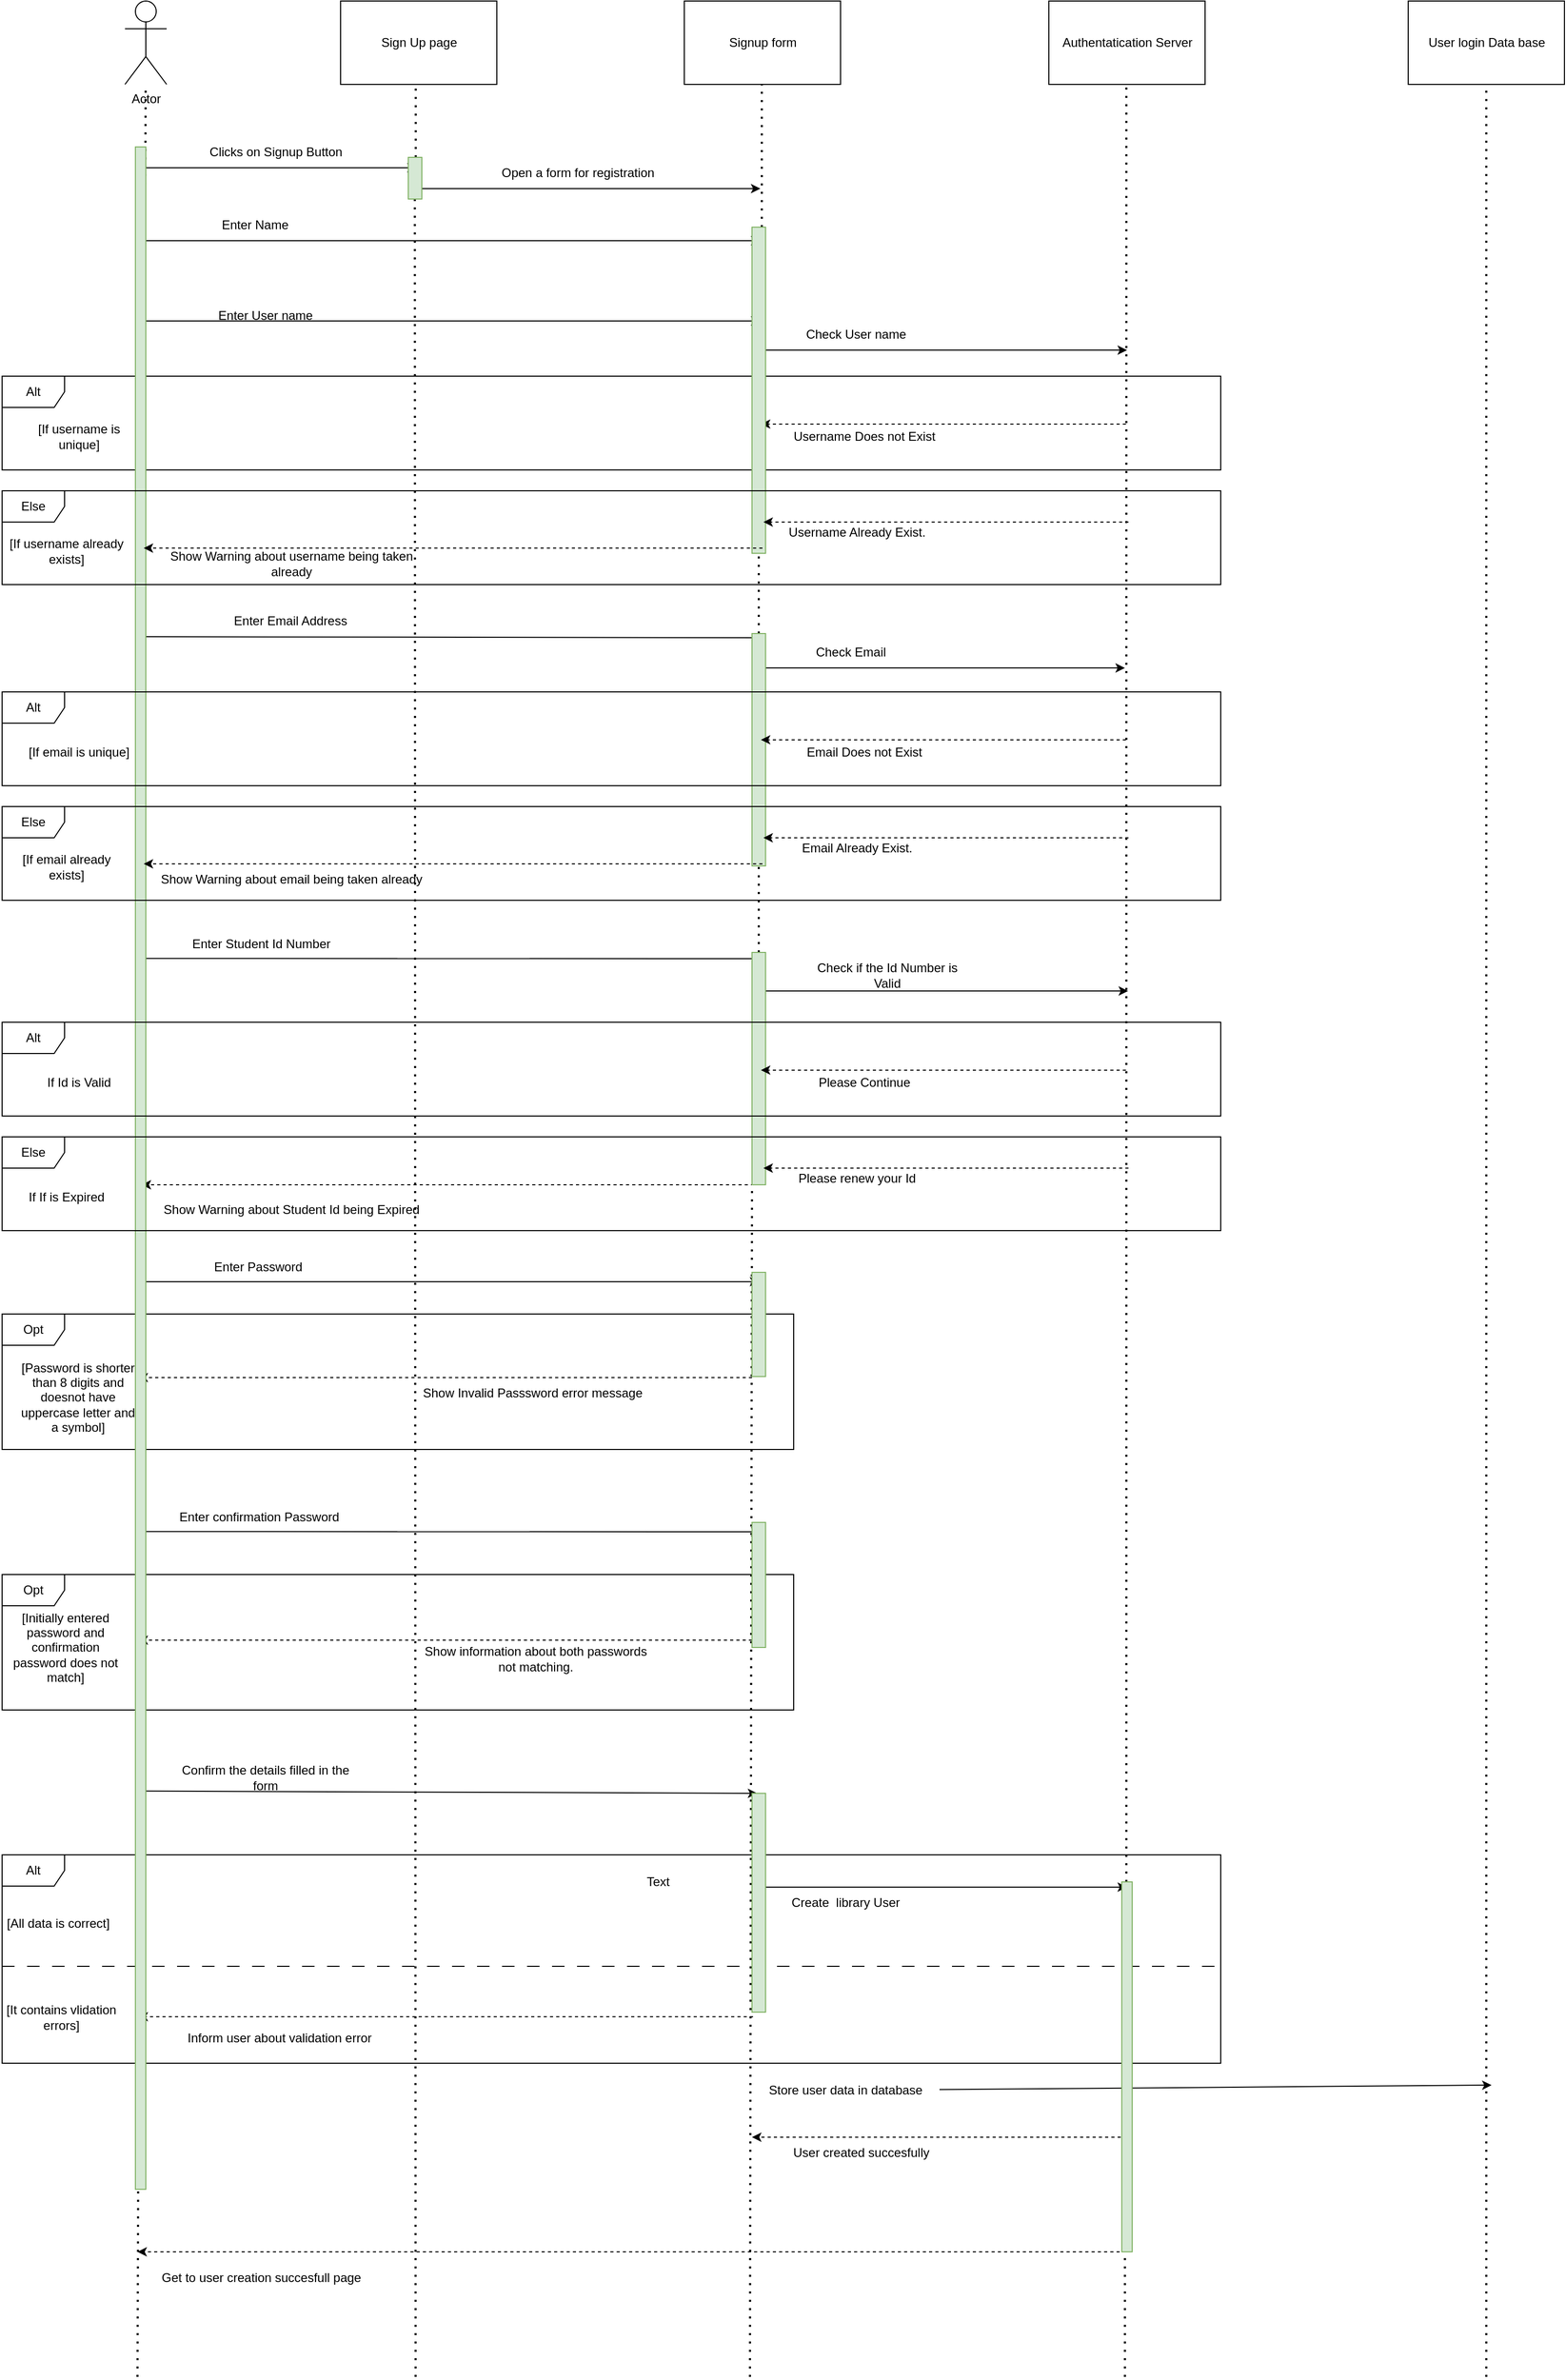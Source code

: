 <mxfile version="21.0.4" type="device"><diagram name="Page-1" id="Hz9yvnpqXq6k0cYxlFNe"><mxGraphModel dx="13660" dy="854" grid="1" gridSize="10" guides="1" tooltips="1" connect="1" arrows="1" fold="1" page="1" pageScale="1" pageWidth="12000" pageHeight="19000" math="0" shadow="0"><root><mxCell id="0"/><mxCell id="1" parent="0"/><mxCell id="P7Gpf1Om8gwMjTBYz_2F-136" value="Alt" style="shape=umlFrame;whiteSpace=wrap;html=1;movable=0;resizable=0;rotatable=0;deletable=0;editable=0;connectable=0;" parent="1" vertex="1"><mxGeometry y="1819" width="1170" height="200" as="geometry"/></mxCell><mxCell id="P7Gpf1Om8gwMjTBYz_2F-131" value="Opt" style="shape=umlFrame;whiteSpace=wrap;html=1;" parent="1" vertex="1"><mxGeometry y="1550" width="760" height="130" as="geometry"/></mxCell><mxCell id="P7Gpf1Om8gwMjTBYz_2F-125" value="Opt" style="shape=umlFrame;whiteSpace=wrap;html=1;" parent="1" vertex="1"><mxGeometry y="1300" width="760" height="130" as="geometry"/></mxCell><mxCell id="P7Gpf1Om8gwMjTBYz_2F-3" value="Actor" style="shape=umlActor;verticalLabelPosition=bottom;verticalAlign=top;html=1;" parent="1" vertex="1"><mxGeometry x="118" y="40" width="40" height="80" as="geometry"/></mxCell><mxCell id="P7Gpf1Om8gwMjTBYz_2F-4" value="Sign Up page" style="html=1;" parent="1" vertex="1"><mxGeometry x="325" y="40" width="150" height="80" as="geometry"/></mxCell><mxCell id="P7Gpf1Om8gwMjTBYz_2F-5" value="Signup form" style="html=1;" parent="1" vertex="1"><mxGeometry x="655" y="40" width="150" height="80" as="geometry"/></mxCell><mxCell id="P7Gpf1Om8gwMjTBYz_2F-7" value="Authentatication Server" style="html=1;" parent="1" vertex="1"><mxGeometry x="1005" y="40" width="150" height="80" as="geometry"/></mxCell><mxCell id="P7Gpf1Om8gwMjTBYz_2F-9" value="" style="endArrow=none;dashed=1;html=1;dashPattern=1 3;strokeWidth=2;rounded=0;" parent="1" target="P7Gpf1Om8gwMjTBYz_2F-3" edge="1"><mxGeometry width="50" height="50" relative="1" as="geometry"><mxPoint x="130" y="2320" as="sourcePoint"/><mxPoint x="658" y="230" as="targetPoint"/></mxGeometry></mxCell><mxCell id="P7Gpf1Om8gwMjTBYz_2F-10" value="" style="endArrow=none;dashed=1;html=1;dashPattern=1 3;strokeWidth=2;rounded=0;entryX=0.481;entryY=1;entryDx=0;entryDy=0;entryPerimeter=0;startArrow=none;" parent="1" source="P7Gpf1Om8gwMjTBYz_2F-159" target="P7Gpf1Om8gwMjTBYz_2F-4" edge="1"><mxGeometry width="50" height="50" relative="1" as="geometry"><mxPoint x="397" y="2320" as="sourcePoint"/><mxPoint x="398" y="130" as="targetPoint"/></mxGeometry></mxCell><mxCell id="P7Gpf1Om8gwMjTBYz_2F-11" value="" style="endArrow=none;dashed=1;html=1;dashPattern=1 3;strokeWidth=2;rounded=0;startArrow=none;" parent="1" source="P7Gpf1Om8gwMjTBYz_2F-161" edge="1"><mxGeometry width="50" height="50" relative="1" as="geometry"><mxPoint x="718" y="2320" as="sourcePoint"/><mxPoint x="729.41" y="120" as="targetPoint"/></mxGeometry></mxCell><mxCell id="P7Gpf1Om8gwMjTBYz_2F-12" value="" style="endArrow=none;dashed=1;html=1;dashPattern=1 3;strokeWidth=2;rounded=0;startArrow=none;" parent="1" source="P7Gpf1Om8gwMjTBYz_2F-174" edge="1"><mxGeometry width="50" height="50" relative="1" as="geometry"><mxPoint x="1078" y="2320" as="sourcePoint"/><mxPoint x="1079.41" y="120" as="targetPoint"/></mxGeometry></mxCell><mxCell id="P7Gpf1Om8gwMjTBYz_2F-18" value="" style="endArrow=classic;html=1;rounded=0;startArrow=none;" parent="1" source="P7Gpf1Om8gwMjTBYz_2F-157" edge="1"><mxGeometry width="50" height="50" relative="1" as="geometry"><mxPoint x="138" y="200" as="sourcePoint"/><mxPoint x="398" y="200" as="targetPoint"/></mxGeometry></mxCell><mxCell id="P7Gpf1Om8gwMjTBYz_2F-20" value="Clicks on Signup Button" style="text;html=1;strokeColor=none;fillColor=none;align=center;verticalAlign=middle;whiteSpace=wrap;rounded=0;" parent="1" vertex="1"><mxGeometry x="148" y="170" width="230" height="30" as="geometry"/></mxCell><mxCell id="P7Gpf1Om8gwMjTBYz_2F-25" value="" style="endArrow=classic;html=1;rounded=0;" parent="1" edge="1"><mxGeometry width="50" height="50" relative="1" as="geometry"><mxPoint x="398" y="220" as="sourcePoint"/><mxPoint x="728" y="220" as="targetPoint"/></mxGeometry></mxCell><mxCell id="P7Gpf1Om8gwMjTBYz_2F-27" value="Open a form for registration" style="text;html=1;strokeColor=none;fillColor=none;align=center;verticalAlign=middle;whiteSpace=wrap;rounded=0;" parent="1" vertex="1"><mxGeometry x="398" y="190" width="310" height="30" as="geometry"/></mxCell><mxCell id="P7Gpf1Om8gwMjTBYz_2F-28" value="" style="endArrow=classic;html=1;rounded=0;" parent="1" edge="1"><mxGeometry width="50" height="50" relative="1" as="geometry"><mxPoint x="138" y="270" as="sourcePoint"/><mxPoint x="728" y="270" as="targetPoint"/></mxGeometry></mxCell><mxCell id="P7Gpf1Om8gwMjTBYz_2F-30" value="Enter Name" style="text;html=1;strokeColor=none;fillColor=none;align=center;verticalAlign=middle;whiteSpace=wrap;rounded=0;" parent="1" vertex="1"><mxGeometry x="173" y="240" width="140" height="30" as="geometry"/></mxCell><mxCell id="P7Gpf1Om8gwMjTBYz_2F-32" value="" style="endArrow=classic;html=1;rounded=0;" parent="1" edge="1"><mxGeometry width="50" height="50" relative="1" as="geometry"><mxPoint x="138" y="347" as="sourcePoint"/><mxPoint x="728" y="347" as="targetPoint"/></mxGeometry></mxCell><mxCell id="P7Gpf1Om8gwMjTBYz_2F-33" value="Enter User name" style="text;html=1;strokeColor=none;fillColor=none;align=center;verticalAlign=middle;whiteSpace=wrap;rounded=0;" parent="1" vertex="1"><mxGeometry x="158" y="327" width="190" height="30" as="geometry"/></mxCell><mxCell id="P7Gpf1Om8gwMjTBYz_2F-34" value="" style="endArrow=classic;html=1;rounded=0;" parent="1" edge="1"><mxGeometry width="50" height="50" relative="1" as="geometry"><mxPoint x="130" y="650" as="sourcePoint"/><mxPoint x="732" y="651" as="targetPoint"/></mxGeometry></mxCell><mxCell id="P7Gpf1Om8gwMjTBYz_2F-35" value="Enter Email Address" style="text;html=1;strokeColor=none;fillColor=none;align=center;verticalAlign=middle;whiteSpace=wrap;rounded=0;" parent="1" vertex="1"><mxGeometry x="182" y="620" width="190" height="30" as="geometry"/></mxCell><mxCell id="P7Gpf1Om8gwMjTBYz_2F-38" value="" style="endArrow=classic;html=1;rounded=0;" parent="1" edge="1"><mxGeometry width="50" height="50" relative="1" as="geometry"><mxPoint x="730" y="375" as="sourcePoint"/><mxPoint x="1080" y="375" as="targetPoint"/></mxGeometry></mxCell><mxCell id="P7Gpf1Om8gwMjTBYz_2F-39" value="Check User name" style="text;html=1;strokeColor=none;fillColor=none;align=center;verticalAlign=middle;whiteSpace=wrap;rounded=0;" parent="1" vertex="1"><mxGeometry x="740" y="345" width="160" height="30" as="geometry"/></mxCell><mxCell id="P7Gpf1Om8gwMjTBYz_2F-40" value="Alt" style="shape=umlFrame;whiteSpace=wrap;html=1;" parent="1" vertex="1"><mxGeometry y="400" width="1170" height="90" as="geometry"/></mxCell><mxCell id="P7Gpf1Om8gwMjTBYz_2F-48" value="[If username is unique]" style="text;html=1;strokeColor=none;fillColor=none;align=center;verticalAlign=middle;whiteSpace=wrap;rounded=0;" parent="1" vertex="1"><mxGeometry x="18" y="430" width="112" height="55" as="geometry"/></mxCell><mxCell id="P7Gpf1Om8gwMjTBYz_2F-53" value="User login Data base" style="html=1;" parent="1" vertex="1"><mxGeometry x="1350" y="40" width="150" height="80" as="geometry"/></mxCell><mxCell id="P7Gpf1Om8gwMjTBYz_2F-54" value="" style="endArrow=none;dashed=1;html=1;dashPattern=1 3;strokeWidth=2;rounded=0;entryX=0.5;entryY=1;entryDx=0;entryDy=0;" parent="1" target="P7Gpf1Om8gwMjTBYz_2F-53" edge="1"><mxGeometry width="50" height="50" relative="1" as="geometry"><mxPoint x="1425" y="2320" as="sourcePoint"/><mxPoint x="890" y="370" as="targetPoint"/></mxGeometry></mxCell><mxCell id="P7Gpf1Om8gwMjTBYz_2F-63" value="Username Does not Exist" style="text;html=1;strokeColor=none;fillColor=none;align=center;verticalAlign=middle;whiteSpace=wrap;rounded=0;" parent="1" vertex="1"><mxGeometry x="708" y="442.5" width="240" height="30" as="geometry"/></mxCell><mxCell id="P7Gpf1Om8gwMjTBYz_2F-64" value="" style="endArrow=classic;html=1;rounded=0;entryX=0.486;entryY=0.404;entryDx=0;entryDy=0;entryPerimeter=0;dashed=1;" parent="1" edge="1"><mxGeometry width="50" height="50" relative="1" as="geometry"><mxPoint x="1079.0" y="446" as="sourcePoint"/><mxPoint x="728.56" y="445.94" as="targetPoint"/></mxGeometry></mxCell><mxCell id="P7Gpf1Om8gwMjTBYz_2F-90" value="" style="endArrow=classic;html=1;rounded=0;" parent="1" edge="1"><mxGeometry width="50" height="50" relative="1" as="geometry"><mxPoint x="728" y="680" as="sourcePoint"/><mxPoint x="1078" y="680" as="targetPoint"/></mxGeometry></mxCell><mxCell id="P7Gpf1Om8gwMjTBYz_2F-101" value="Check Email" style="text;html=1;strokeColor=none;fillColor=none;align=center;verticalAlign=middle;whiteSpace=wrap;rounded=0;" parent="1" vertex="1"><mxGeometry x="760" y="650" width="110" height="30" as="geometry"/></mxCell><mxCell id="P7Gpf1Om8gwMjTBYz_2F-103" value="" style="endArrow=classic;html=1;rounded=0;" parent="1" edge="1"><mxGeometry width="50" height="50" relative="1" as="geometry"><mxPoint x="731" y="990.0" as="sourcePoint"/><mxPoint x="1081" y="990.0" as="targetPoint"/></mxGeometry></mxCell><mxCell id="P7Gpf1Om8gwMjTBYz_2F-112" value="" style="endArrow=classic;html=1;rounded=0;entryX=1;entryY=1;entryDx=0;entryDy=0;dashed=1;" parent="1" edge="1"><mxGeometry width="50" height="50" relative="1" as="geometry"><mxPoint x="728" y="1176.0" as="sourcePoint"/><mxPoint x="134" y="1176.0" as="targetPoint"/></mxGeometry></mxCell><mxCell id="P7Gpf1Om8gwMjTBYz_2F-114" value="Enter Student Id Number" style="text;html=1;strokeColor=none;fillColor=none;align=center;verticalAlign=middle;whiteSpace=wrap;rounded=0;" parent="1" vertex="1"><mxGeometry x="154" y="930" width="190" height="30" as="geometry"/></mxCell><mxCell id="P7Gpf1Om8gwMjTBYz_2F-115" value="" style="endArrow=classic;html=1;rounded=0;" parent="1" edge="1"><mxGeometry width="50" height="50" relative="1" as="geometry"><mxPoint x="131" y="958.75" as="sourcePoint"/><mxPoint x="730" y="959" as="targetPoint"/></mxGeometry></mxCell><mxCell id="P7Gpf1Om8gwMjTBYz_2F-117" value="Check if the Id Number is Valid" style="text;html=1;strokeColor=none;fillColor=none;align=center;verticalAlign=middle;whiteSpace=wrap;rounded=0;" parent="1" vertex="1"><mxGeometry x="780" y="960" width="140" height="30" as="geometry"/></mxCell><mxCell id="P7Gpf1Om8gwMjTBYz_2F-119" value="Enter Password" style="text;html=1;strokeColor=none;fillColor=none;align=center;verticalAlign=middle;whiteSpace=wrap;rounded=0;" parent="1" vertex="1"><mxGeometry x="151" y="1240" width="190" height="30" as="geometry"/></mxCell><mxCell id="P7Gpf1Om8gwMjTBYz_2F-120" value="" style="endArrow=classic;html=1;rounded=0;" parent="1" edge="1"><mxGeometry width="50" height="50" relative="1" as="geometry"><mxPoint x="130" y="1269" as="sourcePoint"/><mxPoint x="727" y="1269" as="targetPoint"/></mxGeometry></mxCell><mxCell id="P7Gpf1Om8gwMjTBYz_2F-124" value="Show Invalid Passsword error message" style="text;html=1;strokeColor=none;fillColor=none;align=center;verticalAlign=middle;whiteSpace=wrap;rounded=0;" parent="1" vertex="1"><mxGeometry x="401" y="1361" width="217" height="30" as="geometry"/></mxCell><mxCell id="P7Gpf1Om8gwMjTBYz_2F-126" value="[Password is shorter than 8 digits and doesnot have uppercase letter and a symbol]" style="text;html=1;strokeColor=none;fillColor=none;align=center;verticalAlign=middle;whiteSpace=wrap;rounded=0;" parent="1" vertex="1"><mxGeometry x="16" y="1340" width="114" height="80" as="geometry"/></mxCell><mxCell id="P7Gpf1Om8gwMjTBYz_2F-127" value="Enter confirmation Password" style="text;html=1;strokeColor=none;fillColor=none;align=center;verticalAlign=middle;whiteSpace=wrap;rounded=0;" parent="1" vertex="1"><mxGeometry x="152" y="1480" width="190" height="30" as="geometry"/></mxCell><mxCell id="P7Gpf1Om8gwMjTBYz_2F-128" value="" style="endArrow=classic;html=1;rounded=0;" parent="1" edge="1"><mxGeometry width="50" height="50" relative="1" as="geometry"><mxPoint x="129.0" y="1508.75" as="sourcePoint"/><mxPoint x="728" y="1509" as="targetPoint"/></mxGeometry></mxCell><mxCell id="P7Gpf1Om8gwMjTBYz_2F-129" value="" style="endArrow=classic;html=1;rounded=0;dashed=1;" parent="1" edge="1"><mxGeometry width="50" height="50" relative="1" as="geometry"><mxPoint x="720" y="1613" as="sourcePoint"/><mxPoint x="131" y="1613" as="targetPoint"/></mxGeometry></mxCell><mxCell id="P7Gpf1Om8gwMjTBYz_2F-130" value="Show information about both passwords not matching." style="text;html=1;strokeColor=none;fillColor=none;align=center;verticalAlign=middle;whiteSpace=wrap;rounded=0;" parent="1" vertex="1"><mxGeometry x="404" y="1616" width="217" height="30" as="geometry"/></mxCell><mxCell id="P7Gpf1Om8gwMjTBYz_2F-132" value="[Initially entered password and confirmation password does not match]" style="text;html=1;strokeColor=none;fillColor=none;align=center;verticalAlign=middle;whiteSpace=wrap;rounded=0;" parent="1" vertex="1"><mxGeometry x="4" y="1580" width="114" height="80" as="geometry"/></mxCell><mxCell id="P7Gpf1Om8gwMjTBYz_2F-133" value="" style="endArrow=classic;html=1;rounded=0;dashed=1;" parent="1" edge="1"><mxGeometry width="50" height="50" relative="1" as="geometry"><mxPoint x="720" y="1361" as="sourcePoint"/><mxPoint x="131" y="1361" as="targetPoint"/></mxGeometry></mxCell><mxCell id="P7Gpf1Om8gwMjTBYz_2F-137" value="" style="line;strokeWidth=1;fillColor=none;align=left;verticalAlign=middle;spacingTop=-1;spacingLeft=3;spacingRight=3;rotatable=0;labelPosition=right;points=[];portConstraint=eastwest;strokeColor=inherit;dashed=1;dashPattern=12 12;" parent="1" vertex="1"><mxGeometry y="1922" width="1170" height="8" as="geometry"/></mxCell><mxCell id="P7Gpf1Om8gwMjTBYz_2F-138" value="Confirm the details filled in the form" style="text;html=1;strokeColor=none;fillColor=none;align=center;verticalAlign=middle;whiteSpace=wrap;rounded=0;" parent="1" vertex="1"><mxGeometry x="158" y="1730" width="190" height="30" as="geometry"/></mxCell><mxCell id="P7Gpf1Om8gwMjTBYz_2F-139" value="" style="endArrow=classic;html=1;rounded=0;" parent="1" edge="1"><mxGeometry width="50" height="50" relative="1" as="geometry"><mxPoint x="128.0" y="1757.75" as="sourcePoint"/><mxPoint x="725" y="1760" as="targetPoint"/></mxGeometry></mxCell><mxCell id="P7Gpf1Om8gwMjTBYz_2F-140" value="[All data is correct]" style="text;html=1;strokeColor=none;fillColor=none;align=center;verticalAlign=middle;whiteSpace=wrap;rounded=0;" parent="1" vertex="1"><mxGeometry x="-2" y="1870" width="112" height="30" as="geometry"/></mxCell><mxCell id="P7Gpf1Om8gwMjTBYz_2F-141" value="[It contains vlidation errors]" style="text;html=1;strokeColor=none;fillColor=none;align=center;verticalAlign=middle;whiteSpace=wrap;rounded=0;" parent="1" vertex="1"><mxGeometry x="1" y="1960" width="112" height="30" as="geometry"/></mxCell><mxCell id="P7Gpf1Om8gwMjTBYz_2F-144" value="" style="endArrow=classic;html=1;rounded=0;dashed=1;" parent="1" edge="1"><mxGeometry width="50" height="50" relative="1" as="geometry"><mxPoint x="721" y="1974.41" as="sourcePoint"/><mxPoint x="131" y="1974.41" as="targetPoint"/></mxGeometry></mxCell><mxCell id="P7Gpf1Om8gwMjTBYz_2F-145" value="" style="endArrow=classic;html=1;rounded=0;" parent="1" edge="1"><mxGeometry width="50" height="50" relative="1" as="geometry"><mxPoint x="720" y="1850" as="sourcePoint"/><mxPoint x="1080" y="1850" as="targetPoint"/></mxGeometry></mxCell><mxCell id="P7Gpf1Om8gwMjTBYz_2F-147" value="Inform user about validation error" style="text;html=1;strokeColor=none;fillColor=none;align=center;verticalAlign=middle;whiteSpace=wrap;rounded=0;" parent="1" vertex="1"><mxGeometry x="143" y="1980" width="247" height="30" as="geometry"/></mxCell><mxCell id="P7Gpf1Om8gwMjTBYz_2F-148" value="Create&amp;nbsp; library User" style="text;html=1;strokeColor=none;fillColor=none;align=center;verticalAlign=middle;whiteSpace=wrap;rounded=0;" parent="1" vertex="1"><mxGeometry x="720" y="1850" width="180" height="30" as="geometry"/></mxCell><mxCell id="P7Gpf1Om8gwMjTBYz_2F-149" value="" style="endArrow=classic;html=1;rounded=0;dashed=1;" parent="1" edge="1"><mxGeometry width="50" height="50" relative="1" as="geometry"><mxPoint x="1080" y="2090" as="sourcePoint"/><mxPoint x="720" y="2090" as="targetPoint"/></mxGeometry></mxCell><mxCell id="P7Gpf1Om8gwMjTBYz_2F-150" value="User created succesfully" style="text;html=1;strokeColor=none;fillColor=none;align=center;verticalAlign=middle;whiteSpace=wrap;rounded=0;" parent="1" vertex="1"><mxGeometry x="720" y="2090" width="210" height="30" as="geometry"/></mxCell><mxCell id="P7Gpf1Om8gwMjTBYz_2F-151" value="" style="endArrow=classic;html=1;rounded=0;startArrow=none;" parent="1" source="P7Gpf1Om8gwMjTBYz_2F-154" edge="1"><mxGeometry width="50" height="50" relative="1" as="geometry"><mxPoint x="720.0" y="2054" as="sourcePoint"/><mxPoint x="1430" y="2040" as="targetPoint"/></mxGeometry></mxCell><mxCell id="P7Gpf1Om8gwMjTBYz_2F-152" value="Text" style="text;html=1;strokeColor=none;fillColor=none;align=center;verticalAlign=middle;whiteSpace=wrap;rounded=0;" parent="1" vertex="1"><mxGeometry x="600" y="1830" width="60" height="30" as="geometry"/></mxCell><mxCell id="P7Gpf1Om8gwMjTBYz_2F-155" value="" style="endArrow=classic;html=1;rounded=0;dashed=1;exitX=0.4;exitY=1;exitDx=0;exitDy=0;exitPerimeter=0;" parent="1" source="P7Gpf1Om8gwMjTBYz_2F-174" edge="1"><mxGeometry width="50" height="50" relative="1" as="geometry"><mxPoint x="720" y="2200" as="sourcePoint"/><mxPoint x="130" y="2200" as="targetPoint"/></mxGeometry></mxCell><mxCell id="P7Gpf1Om8gwMjTBYz_2F-156" value="Get to user creation succesfull page" style="text;html=1;strokeColor=none;fillColor=none;align=center;verticalAlign=middle;whiteSpace=wrap;rounded=0;" parent="1" vertex="1"><mxGeometry x="144" y="2210" width="210" height="30" as="geometry"/></mxCell><mxCell id="P7Gpf1Om8gwMjTBYz_2F-158" value="" style="endArrow=none;html=1;rounded=0;" parent="1" target="P7Gpf1Om8gwMjTBYz_2F-157" edge="1"><mxGeometry width="50" height="50" relative="1" as="geometry"><mxPoint x="138" y="200" as="sourcePoint"/><mxPoint x="398" y="200" as="targetPoint"/></mxGeometry></mxCell><mxCell id="P7Gpf1Om8gwMjTBYz_2F-157" value="" style="html=1;points=[];perimeter=orthogonalPerimeter;fillColor=#d5e8d4;strokeColor=#82b366;" parent="1" vertex="1"><mxGeometry x="128" y="180" width="10" height="1960" as="geometry"/></mxCell><mxCell id="P7Gpf1Om8gwMjTBYz_2F-160" value="" style="endArrow=none;dashed=1;html=1;dashPattern=1 3;strokeWidth=2;rounded=0;entryX=0.481;entryY=1;entryDx=0;entryDy=0;entryPerimeter=0;" parent="1" target="P7Gpf1Om8gwMjTBYz_2F-159" edge="1"><mxGeometry width="50" height="50" relative="1" as="geometry"><mxPoint x="397.0" y="2320.0" as="sourcePoint"/><mxPoint x="397.15" y="120" as="targetPoint"/></mxGeometry></mxCell><mxCell id="P7Gpf1Om8gwMjTBYz_2F-159" value="" style="html=1;points=[];perimeter=orthogonalPerimeter;fillColor=#d5e8d4;strokeColor=#82b366;" parent="1" vertex="1"><mxGeometry x="390" y="190" width="13" height="40" as="geometry"/></mxCell><mxCell id="P7Gpf1Om8gwMjTBYz_2F-164" value="" style="endArrow=none;dashed=1;html=1;dashPattern=1 3;strokeWidth=2;rounded=0;startArrow=none;" parent="1" source="P7Gpf1Om8gwMjTBYz_2F-165" target="P7Gpf1Om8gwMjTBYz_2F-161" edge="1"><mxGeometry width="50" height="50" relative="1" as="geometry"><mxPoint x="718" y="2320.0" as="sourcePoint"/><mxPoint x="729.41" y="120" as="targetPoint"/></mxGeometry></mxCell><mxCell id="P7Gpf1Om8gwMjTBYz_2F-161" value="" style="html=1;points=[];perimeter=orthogonalPerimeter;fillColor=#d5e8d4;strokeColor=#82b366;" parent="1" vertex="1"><mxGeometry x="720" y="257" width="13" height="313" as="geometry"/></mxCell><mxCell id="P7Gpf1Om8gwMjTBYz_2F-166" value="" style="endArrow=none;dashed=1;html=1;dashPattern=1 3;strokeWidth=2;rounded=0;startArrow=none;" parent="1" source="P7Gpf1Om8gwMjTBYz_2F-167" target="P7Gpf1Om8gwMjTBYz_2F-165" edge="1"><mxGeometry width="50" height="50" relative="1" as="geometry"><mxPoint x="718" y="2320.0" as="sourcePoint"/><mxPoint x="720" y="570" as="targetPoint"/></mxGeometry></mxCell><mxCell id="P7Gpf1Om8gwMjTBYz_2F-165" value="" style="html=1;points=[];perimeter=orthogonalPerimeter;fillColor=#d5e8d4;strokeColor=#82b366;" parent="1" vertex="1"><mxGeometry x="720" y="647" width="13" height="223" as="geometry"/></mxCell><mxCell id="P7Gpf1Om8gwMjTBYz_2F-168" value="" style="endArrow=none;dashed=1;html=1;dashPattern=1 3;strokeWidth=2;rounded=0;" parent="1" target="P7Gpf1Om8gwMjTBYz_2F-167" edge="1"><mxGeometry width="50" height="50" relative="1" as="geometry"><mxPoint x="718" y="2320.0" as="sourcePoint"/><mxPoint x="720" y="870" as="targetPoint"/></mxGeometry></mxCell><mxCell id="P7Gpf1Om8gwMjTBYz_2F-167" value="" style="html=1;points=[];perimeter=orthogonalPerimeter;fillColor=#d5e8d4;strokeColor=#82b366;" parent="1" vertex="1"><mxGeometry x="720" y="953" width="13" height="223" as="geometry"/></mxCell><mxCell id="P7Gpf1Om8gwMjTBYz_2F-169" value="" style="html=1;points=[];perimeter=orthogonalPerimeter;fillColor=#d5e8d4;strokeColor=#82b366;" parent="1" vertex="1"><mxGeometry x="720" y="1260" width="13" height="100" as="geometry"/></mxCell><mxCell id="P7Gpf1Om8gwMjTBYz_2F-170" value="" style="html=1;points=[];perimeter=orthogonalPerimeter;fillColor=#d5e8d4;strokeColor=#82b366;" parent="1" vertex="1"><mxGeometry x="720" y="1500" width="13" height="120" as="geometry"/></mxCell><mxCell id="P7Gpf1Om8gwMjTBYz_2F-171" value="" style="html=1;points=[];perimeter=orthogonalPerimeter;fillColor=#d5e8d4;strokeColor=#82b366;" parent="1" vertex="1"><mxGeometry x="720" y="1760" width="13" height="210" as="geometry"/></mxCell><mxCell id="P7Gpf1Om8gwMjTBYz_2F-175" value="" style="endArrow=none;dashed=1;html=1;dashPattern=1 3;strokeWidth=2;rounded=0;" parent="1" target="P7Gpf1Om8gwMjTBYz_2F-174" edge="1"><mxGeometry width="50" height="50" relative="1" as="geometry"><mxPoint x="1078" y="2320.0" as="sourcePoint"/><mxPoint x="1079.41" y="120" as="targetPoint"/></mxGeometry></mxCell><mxCell id="P7Gpf1Om8gwMjTBYz_2F-174" value="" style="html=1;points=[];perimeter=orthogonalPerimeter;fillColor=#d5e8d4;strokeColor=#82b366;" parent="1" vertex="1"><mxGeometry x="1075" y="1845" width="10" height="355" as="geometry"/></mxCell><mxCell id="P7Gpf1Om8gwMjTBYz_2F-176" value="" style="endArrow=none;html=1;rounded=0;" parent="1" target="P7Gpf1Om8gwMjTBYz_2F-154" edge="1"><mxGeometry width="50" height="50" relative="1" as="geometry"><mxPoint x="720.0" y="2054" as="sourcePoint"/><mxPoint x="1420" y="2054" as="targetPoint"/></mxGeometry></mxCell><mxCell id="P7Gpf1Om8gwMjTBYz_2F-154" value="Store user data in database" style="text;html=1;strokeColor=none;fillColor=none;align=center;verticalAlign=middle;whiteSpace=wrap;rounded=0;" parent="1" vertex="1"><mxGeometry x="720" y="2030" width="180" height="30" as="geometry"/></mxCell><mxCell id="BFSFCfiQxGDMoDYY9Cix-13" value="Else" style="shape=umlFrame;whiteSpace=wrap;html=1;" vertex="1" parent="1"><mxGeometry y="510" width="1170" height="90" as="geometry"/></mxCell><mxCell id="BFSFCfiQxGDMoDYY9Cix-16" value="[If username already exists]" style="text;html=1;strokeColor=none;fillColor=none;align=center;verticalAlign=middle;whiteSpace=wrap;rounded=0;" vertex="1" parent="1"><mxGeometry x="6" y="540" width="112" height="55" as="geometry"/></mxCell><mxCell id="BFSFCfiQxGDMoDYY9Cix-21" value="Show Warning about username being taken already" style="text;html=1;strokeColor=none;fillColor=none;align=center;verticalAlign=middle;whiteSpace=wrap;rounded=0;" vertex="1" parent="1"><mxGeometry x="143" y="565" width="270" height="30" as="geometry"/></mxCell><mxCell id="BFSFCfiQxGDMoDYY9Cix-22" value="" style="endArrow=classic;html=1;rounded=0;entryX=1;entryY=1;entryDx=0;entryDy=0;dashed=1;" edge="1" parent="1"><mxGeometry width="50" height="50" relative="1" as="geometry"><mxPoint x="730" y="565" as="sourcePoint"/><mxPoint x="136" y="565" as="targetPoint"/></mxGeometry></mxCell><mxCell id="BFSFCfiQxGDMoDYY9Cix-23" value="Username Already Exist." style="text;html=1;strokeColor=none;fillColor=none;align=center;verticalAlign=middle;whiteSpace=wrap;rounded=0;" vertex="1" parent="1"><mxGeometry x="701" y="535" width="240" height="30" as="geometry"/></mxCell><mxCell id="BFSFCfiQxGDMoDYY9Cix-24" value="" style="endArrow=classic;html=1;rounded=0;entryX=0.486;entryY=0.404;entryDx=0;entryDy=0;entryPerimeter=0;dashed=1;" edge="1" parent="1"><mxGeometry width="50" height="50" relative="1" as="geometry"><mxPoint x="1081.44" y="540.06" as="sourcePoint"/><mxPoint x="731" y="540" as="targetPoint"/></mxGeometry></mxCell><mxCell id="BFSFCfiQxGDMoDYY9Cix-46" value="Alt" style="shape=umlFrame;whiteSpace=wrap;html=1;" vertex="1" parent="1"><mxGeometry y="1020" width="1170" height="90" as="geometry"/></mxCell><mxCell id="BFSFCfiQxGDMoDYY9Cix-47" value="If Id is Valid" style="text;html=1;strokeColor=none;fillColor=none;align=center;verticalAlign=middle;whiteSpace=wrap;rounded=0;" vertex="1" parent="1"><mxGeometry x="18" y="1050" width="112" height="55" as="geometry"/></mxCell><mxCell id="BFSFCfiQxGDMoDYY9Cix-48" value="Please Continue" style="text;html=1;strokeColor=none;fillColor=none;align=center;verticalAlign=middle;whiteSpace=wrap;rounded=0;" vertex="1" parent="1"><mxGeometry x="708" y="1062.5" width="240" height="30" as="geometry"/></mxCell><mxCell id="BFSFCfiQxGDMoDYY9Cix-49" value="" style="endArrow=classic;html=1;rounded=0;entryX=0.486;entryY=0.404;entryDx=0;entryDy=0;entryPerimeter=0;dashed=1;" edge="1" parent="1"><mxGeometry width="50" height="50" relative="1" as="geometry"><mxPoint x="1079.0" y="1066" as="sourcePoint"/><mxPoint x="728.56" y="1065.94" as="targetPoint"/></mxGeometry></mxCell><mxCell id="BFSFCfiQxGDMoDYY9Cix-50" value="Else" style="shape=umlFrame;whiteSpace=wrap;html=1;" vertex="1" parent="1"><mxGeometry y="1130" width="1170" height="90" as="geometry"/></mxCell><mxCell id="BFSFCfiQxGDMoDYY9Cix-51" value="If If is Expired" style="text;html=1;strokeColor=none;fillColor=none;align=center;verticalAlign=middle;whiteSpace=wrap;rounded=0;" vertex="1" parent="1"><mxGeometry x="6" y="1160" width="112" height="55" as="geometry"/></mxCell><mxCell id="BFSFCfiQxGDMoDYY9Cix-52" value="Show Warning about Student Id being Expired" style="text;html=1;strokeColor=none;fillColor=none;align=center;verticalAlign=middle;whiteSpace=wrap;rounded=0;" vertex="1" parent="1"><mxGeometry x="143" y="1185" width="270" height="30" as="geometry"/></mxCell><mxCell id="BFSFCfiQxGDMoDYY9Cix-54" value="Please renew your Id" style="text;html=1;strokeColor=none;fillColor=none;align=center;verticalAlign=middle;whiteSpace=wrap;rounded=0;" vertex="1" parent="1"><mxGeometry x="701" y="1155" width="240" height="30" as="geometry"/></mxCell><mxCell id="BFSFCfiQxGDMoDYY9Cix-55" value="" style="endArrow=classic;html=1;rounded=0;entryX=0.486;entryY=0.404;entryDx=0;entryDy=0;entryPerimeter=0;dashed=1;" edge="1" parent="1"><mxGeometry width="50" height="50" relative="1" as="geometry"><mxPoint x="1081.44" y="1160.06" as="sourcePoint"/><mxPoint x="731" y="1160" as="targetPoint"/></mxGeometry></mxCell><mxCell id="BFSFCfiQxGDMoDYY9Cix-56" value="Alt" style="shape=umlFrame;whiteSpace=wrap;html=1;" vertex="1" parent="1"><mxGeometry y="703" width="1170" height="90" as="geometry"/></mxCell><mxCell id="BFSFCfiQxGDMoDYY9Cix-57" value="[If email is unique]" style="text;html=1;strokeColor=none;fillColor=none;align=center;verticalAlign=middle;whiteSpace=wrap;rounded=0;" vertex="1" parent="1"><mxGeometry x="18" y="733" width="112" height="55" as="geometry"/></mxCell><mxCell id="BFSFCfiQxGDMoDYY9Cix-58" value="Email Does not Exist" style="text;html=1;strokeColor=none;fillColor=none;align=center;verticalAlign=middle;whiteSpace=wrap;rounded=0;" vertex="1" parent="1"><mxGeometry x="708" y="745.5" width="240" height="30" as="geometry"/></mxCell><mxCell id="BFSFCfiQxGDMoDYY9Cix-59" value="" style="endArrow=classic;html=1;rounded=0;entryX=0.486;entryY=0.404;entryDx=0;entryDy=0;entryPerimeter=0;dashed=1;" edge="1" parent="1"><mxGeometry width="50" height="50" relative="1" as="geometry"><mxPoint x="1079.0" y="749" as="sourcePoint"/><mxPoint x="728.56" y="748.94" as="targetPoint"/></mxGeometry></mxCell><mxCell id="BFSFCfiQxGDMoDYY9Cix-60" value="Else" style="shape=umlFrame;whiteSpace=wrap;html=1;" vertex="1" parent="1"><mxGeometry y="813" width="1170" height="90" as="geometry"/></mxCell><mxCell id="BFSFCfiQxGDMoDYY9Cix-61" value="[If email already exists]" style="text;html=1;strokeColor=none;fillColor=none;align=center;verticalAlign=middle;whiteSpace=wrap;rounded=0;" vertex="1" parent="1"><mxGeometry x="6" y="843" width="112" height="55" as="geometry"/></mxCell><mxCell id="BFSFCfiQxGDMoDYY9Cix-62" value="Show Warning about email being taken already" style="text;html=1;strokeColor=none;fillColor=none;align=center;verticalAlign=middle;whiteSpace=wrap;rounded=0;" vertex="1" parent="1"><mxGeometry x="143" y="868" width="270" height="30" as="geometry"/></mxCell><mxCell id="BFSFCfiQxGDMoDYY9Cix-63" value="" style="endArrow=classic;html=1;rounded=0;entryX=1;entryY=1;entryDx=0;entryDy=0;dashed=1;" edge="1" parent="1"><mxGeometry width="50" height="50" relative="1" as="geometry"><mxPoint x="730" y="868" as="sourcePoint"/><mxPoint x="136" y="868" as="targetPoint"/></mxGeometry></mxCell><mxCell id="BFSFCfiQxGDMoDYY9Cix-64" value="Email Already Exist." style="text;html=1;strokeColor=none;fillColor=none;align=center;verticalAlign=middle;whiteSpace=wrap;rounded=0;" vertex="1" parent="1"><mxGeometry x="701" y="838" width="240" height="30" as="geometry"/></mxCell><mxCell id="BFSFCfiQxGDMoDYY9Cix-65" value="" style="endArrow=classic;html=1;rounded=0;entryX=0.486;entryY=0.404;entryDx=0;entryDy=0;entryPerimeter=0;dashed=1;" edge="1" parent="1"><mxGeometry width="50" height="50" relative="1" as="geometry"><mxPoint x="1081.44" y="843.06" as="sourcePoint"/><mxPoint x="731" y="843" as="targetPoint"/></mxGeometry></mxCell></root></mxGraphModel></diagram></mxfile>